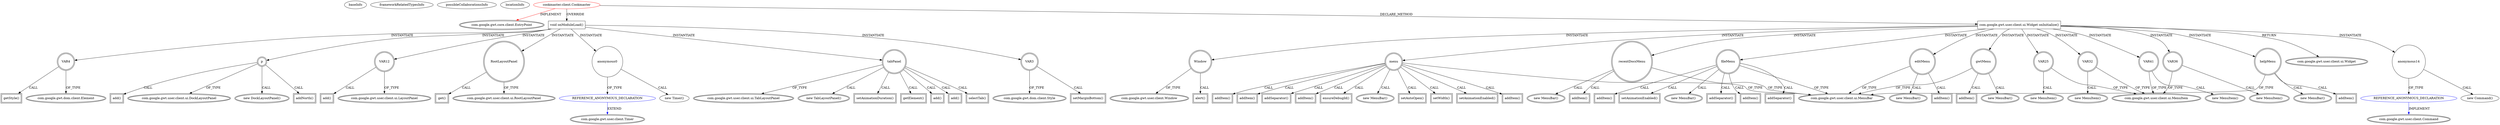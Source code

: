 digraph {
baseInfo[graphId=769,category="extension_graph",isAnonymous=false,possibleRelation=true]
frameworkRelatedTypesInfo[0="com.google.gwt.core.client.EntryPoint"]
possibleCollaborationsInfo[0="769~CLIENT_METHOD_DECLARATION-INSTANTIATION-~com.google.gwt.core.client.EntryPoint ~com.google.gwt.user.client.Command ~false~true",1="769~OVERRIDING_METHOD_DECLARATION-INSTANTIATION-~com.google.gwt.core.client.EntryPoint ~com.google.gwt.user.client.Timer ~false~true"]
locationInfo[projectName="avida-cookmaster",filePath="/avida-cookmaster/cookmaster-master/src/cookmaster/client/Cookmaster.java",contextSignature="Cookmaster",graphId="769"]
0[label="cookmaster.client.Cookmaster",vertexType="ROOT_CLIENT_CLASS_DECLARATION",isFrameworkType=false,color=red]
1[label="com.google.gwt.core.client.EntryPoint",vertexType="FRAMEWORK_INTERFACE_TYPE",isFrameworkType=true,peripheries=2]
2[label="void onModuleLoad()",vertexType="OVERRIDING_METHOD_DECLARATION",isFrameworkType=false,shape=box]
4[label="anonymous0",vertexType="VARIABLE_EXPRESION",isFrameworkType=false,shape=circle]
5[label="REFERENCE_ANONYMOUS_DECLARATION",vertexType="REFERENCE_ANONYMOUS_DECLARATION",isFrameworkType=false,color=blue]
6[label="com.google.gwt.user.client.Timer",vertexType="FRAMEWORK_CLASS_TYPE",isFrameworkType=true,peripheries=2]
3[label="new Timer()",vertexType="CONSTRUCTOR_CALL",isFrameworkType=false]
8[label="tabPanel",vertexType="VARIABLE_EXPRESION",isFrameworkType=true,peripheries=2,shape=circle]
9[label="com.google.gwt.user.client.ui.TabLayoutPanel",vertexType="FRAMEWORK_CLASS_TYPE",isFrameworkType=true,peripheries=2]
7[label="new TabLayoutPanel()",vertexType="CONSTRUCTOR_CALL",isFrameworkType=true,peripheries=2]
11[label="setAnimationDuration()",vertexType="INSIDE_CALL",isFrameworkType=true,peripheries=2,shape=box]
12[label="VAR3",vertexType="VARIABLE_EXPRESION",isFrameworkType=true,peripheries=2,shape=circle]
14[label="com.google.gwt.dom.client.Style",vertexType="FRAMEWORK_CLASS_TYPE",isFrameworkType=true,peripheries=2]
13[label="setMarginBottom()",vertexType="INSIDE_CALL",isFrameworkType=true,peripheries=2,shape=box]
15[label="VAR4",vertexType="VARIABLE_EXPRESION",isFrameworkType=true,peripheries=2,shape=circle]
17[label="com.google.gwt.dom.client.Element",vertexType="FRAMEWORK_CLASS_TYPE",isFrameworkType=true,peripheries=2]
16[label="getStyle()",vertexType="INSIDE_CALL",isFrameworkType=true,peripheries=2,shape=box]
19[label="getElement()",vertexType="INSIDE_CALL",isFrameworkType=true,peripheries=2,shape=box]
21[label="add()",vertexType="INSIDE_CALL",isFrameworkType=true,peripheries=2,shape=box]
23[label="add()",vertexType="INSIDE_CALL",isFrameworkType=true,peripheries=2,shape=box]
25[label="selectTab()",vertexType="INSIDE_CALL",isFrameworkType=true,peripheries=2,shape=box]
27[label="p",vertexType="VARIABLE_EXPRESION",isFrameworkType=true,peripheries=2,shape=circle]
28[label="com.google.gwt.user.client.ui.DockLayoutPanel",vertexType="FRAMEWORK_CLASS_TYPE",isFrameworkType=true,peripheries=2]
26[label="new DockLayoutPanel()",vertexType="CONSTRUCTOR_CALL",isFrameworkType=true,peripheries=2]
30[label="addNorth()",vertexType="INSIDE_CALL",isFrameworkType=true,peripheries=2,shape=box]
32[label="add()",vertexType="INSIDE_CALL",isFrameworkType=true,peripheries=2,shape=box]
33[label="VAR12",vertexType="VARIABLE_EXPRESION",isFrameworkType=true,peripheries=2,shape=circle]
35[label="com.google.gwt.user.client.ui.LayoutPanel",vertexType="FRAMEWORK_CLASS_TYPE",isFrameworkType=true,peripheries=2]
34[label="add()",vertexType="INSIDE_CALL",isFrameworkType=true,peripheries=2,shape=box]
36[label="RootLayoutPanel",vertexType="VARIABLE_EXPRESION",isFrameworkType=true,peripheries=2,shape=circle]
38[label="com.google.gwt.user.client.ui.RootLayoutPanel",vertexType="FRAMEWORK_CLASS_TYPE",isFrameworkType=true,peripheries=2]
37[label="get()",vertexType="INSIDE_CALL",isFrameworkType=true,peripheries=2,shape=box]
40[label="com.google.gwt.user.client.ui.Widget onInitialize()",vertexType="CLIENT_METHOD_DECLARATION",isFrameworkType=false,shape=box]
41[label="com.google.gwt.user.client.ui.Widget",vertexType="FRAMEWORK_CLASS_TYPE",isFrameworkType=true,peripheries=2]
43[label="anonymous14",vertexType="VARIABLE_EXPRESION",isFrameworkType=false,shape=circle]
44[label="REFERENCE_ANONYMOUS_DECLARATION",vertexType="REFERENCE_ANONYMOUS_DECLARATION",isFrameworkType=false,color=blue]
45[label="com.google.gwt.user.client.Command",vertexType="FRAMEWORK_INTERFACE_TYPE",isFrameworkType=true,peripheries=2]
42[label="new Command()",vertexType="CONSTRUCTOR_CALL",isFrameworkType=false]
46[label="Window",vertexType="VARIABLE_EXPRESION",isFrameworkType=true,peripheries=2,shape=circle]
48[label="com.google.gwt.user.client.Window",vertexType="FRAMEWORK_CLASS_TYPE",isFrameworkType=true,peripheries=2]
47[label="alert()",vertexType="INSIDE_CALL",isFrameworkType=true,peripheries=2,shape=box]
50[label="menu",vertexType="VARIABLE_EXPRESION",isFrameworkType=true,peripheries=2,shape=circle]
51[label="com.google.gwt.user.client.ui.MenuBar",vertexType="FRAMEWORK_CLASS_TYPE",isFrameworkType=true,peripheries=2]
49[label="new MenuBar()",vertexType="CONSTRUCTOR_CALL",isFrameworkType=true,peripheries=2]
53[label="setAutoOpen()",vertexType="INSIDE_CALL",isFrameworkType=true,peripheries=2,shape=box]
55[label="setWidth()",vertexType="INSIDE_CALL",isFrameworkType=true,peripheries=2,shape=box]
57[label="setAnimationEnabled()",vertexType="INSIDE_CALL",isFrameworkType=true,peripheries=2,shape=box]
59[label="recentDocsMenu",vertexType="VARIABLE_EXPRESION",isFrameworkType=true,peripheries=2,shape=circle]
58[label="new MenuBar()",vertexType="CONSTRUCTOR_CALL",isFrameworkType=true,peripheries=2]
62[label="addItem()",vertexType="INSIDE_CALL",isFrameworkType=true,peripheries=2,shape=box]
64[label="fileMenu",vertexType="VARIABLE_EXPRESION",isFrameworkType=true,peripheries=2,shape=circle]
63[label="new MenuBar()",vertexType="CONSTRUCTOR_CALL",isFrameworkType=true,peripheries=2]
67[label="setAnimationEnabled()",vertexType="INSIDE_CALL",isFrameworkType=true,peripheries=2,shape=box]
69[label="addItem()",vertexType="INSIDE_CALL",isFrameworkType=true,peripheries=2,shape=box]
71[label="VAR25",vertexType="VARIABLE_EXPRESION",isFrameworkType=true,peripheries=2,shape=circle]
72[label="com.google.gwt.user.client.ui.MenuItem",vertexType="FRAMEWORK_CLASS_TYPE",isFrameworkType=true,peripheries=2]
70[label="new MenuItem()",vertexType="CONSTRUCTOR_CALL",isFrameworkType=true,peripheries=2]
74[label="addSeparator()",vertexType="INSIDE_CALL",isFrameworkType=true,peripheries=2,shape=box]
76[label="addItem()",vertexType="INSIDE_CALL",isFrameworkType=true,peripheries=2,shape=box]
78[label="addSeparator()",vertexType="INSIDE_CALL",isFrameworkType=true,peripheries=2,shape=box]
80[label="addItem()",vertexType="INSIDE_CALL",isFrameworkType=true,peripheries=2,shape=box]
82[label="editMenu",vertexType="VARIABLE_EXPRESION",isFrameworkType=true,peripheries=2,shape=circle]
81[label="new MenuBar()",vertexType="CONSTRUCTOR_CALL",isFrameworkType=true,peripheries=2]
85[label="addItem()",vertexType="INSIDE_CALL",isFrameworkType=true,peripheries=2,shape=box]
87[label="VAR32",vertexType="VARIABLE_EXPRESION",isFrameworkType=true,peripheries=2,shape=circle]
86[label="new MenuItem()",vertexType="CONSTRUCTOR_CALL",isFrameworkType=true,peripheries=2]
90[label="addItem()",vertexType="INSIDE_CALL",isFrameworkType=true,peripheries=2,shape=box]
92[label="gwtMenu",vertexType="VARIABLE_EXPRESION",isFrameworkType=true,peripheries=2,shape=circle]
91[label="new MenuBar()",vertexType="CONSTRUCTOR_CALL",isFrameworkType=true,peripheries=2]
95[label="addItem()",vertexType="INSIDE_CALL",isFrameworkType=true,peripheries=2,shape=box]
97[label="VAR36",vertexType="VARIABLE_EXPRESION",isFrameworkType=true,peripheries=2,shape=circle]
96[label="new MenuItem()",vertexType="CONSTRUCTOR_CALL",isFrameworkType=true,peripheries=2]
100[label="addItem()",vertexType="INSIDE_CALL",isFrameworkType=true,peripheries=2,shape=box]
102[label="helpMenu",vertexType="VARIABLE_EXPRESION",isFrameworkType=true,peripheries=2,shape=circle]
101[label="new MenuBar()",vertexType="CONSTRUCTOR_CALL",isFrameworkType=true,peripheries=2]
105[label="addSeparator()",vertexType="INSIDE_CALL",isFrameworkType=true,peripheries=2,shape=box]
107[label="addItem()",vertexType="INSIDE_CALL",isFrameworkType=true,peripheries=2,shape=box]
109[label="VAR41",vertexType="VARIABLE_EXPRESION",isFrameworkType=true,peripheries=2,shape=circle]
108[label="new MenuItem()",vertexType="CONSTRUCTOR_CALL",isFrameworkType=true,peripheries=2]
112[label="addItem()",vertexType="INSIDE_CALL",isFrameworkType=true,peripheries=2,shape=box]
114[label="ensureDebugId()",vertexType="INSIDE_CALL",isFrameworkType=true,peripheries=2,shape=box]
0->1[label="IMPLEMENT",color=red]
0->2[label="OVERRIDE"]
2->4[label="INSTANTIATE"]
5->6[label="EXTEND",color=blue]
4->5[label="OF_TYPE"]
4->3[label="CALL"]
2->8[label="INSTANTIATE"]
8->9[label="OF_TYPE"]
8->7[label="CALL"]
8->11[label="CALL"]
2->12[label="INSTANTIATE"]
12->14[label="OF_TYPE"]
12->13[label="CALL"]
2->15[label="INSTANTIATE"]
15->17[label="OF_TYPE"]
15->16[label="CALL"]
8->19[label="CALL"]
8->21[label="CALL"]
8->23[label="CALL"]
8->25[label="CALL"]
2->27[label="INSTANTIATE"]
27->28[label="OF_TYPE"]
27->26[label="CALL"]
27->30[label="CALL"]
27->32[label="CALL"]
2->33[label="INSTANTIATE"]
33->35[label="OF_TYPE"]
33->34[label="CALL"]
2->36[label="INSTANTIATE"]
36->38[label="OF_TYPE"]
36->37[label="CALL"]
0->40[label="DECLARE_METHOD"]
40->41[label="RETURN"]
40->43[label="INSTANTIATE"]
44->45[label="IMPLEMENT",color=blue]
43->44[label="OF_TYPE"]
43->42[label="CALL"]
40->46[label="INSTANTIATE"]
46->48[label="OF_TYPE"]
46->47[label="CALL"]
40->50[label="INSTANTIATE"]
50->51[label="OF_TYPE"]
50->49[label="CALL"]
50->53[label="CALL"]
50->55[label="CALL"]
50->57[label="CALL"]
40->59[label="INSTANTIATE"]
59->51[label="OF_TYPE"]
59->58[label="CALL"]
59->62[label="CALL"]
40->64[label="INSTANTIATE"]
64->51[label="OF_TYPE"]
64->63[label="CALL"]
64->67[label="CALL"]
50->69[label="CALL"]
40->71[label="INSTANTIATE"]
71->72[label="OF_TYPE"]
71->70[label="CALL"]
64->74[label="CALL"]
64->76[label="CALL"]
64->78[label="CALL"]
64->80[label="CALL"]
40->82[label="INSTANTIATE"]
82->51[label="OF_TYPE"]
82->81[label="CALL"]
50->85[label="CALL"]
40->87[label="INSTANTIATE"]
87->72[label="OF_TYPE"]
87->86[label="CALL"]
82->90[label="CALL"]
40->92[label="INSTANTIATE"]
92->51[label="OF_TYPE"]
92->91[label="CALL"]
50->95[label="CALL"]
40->97[label="INSTANTIATE"]
97->72[label="OF_TYPE"]
97->96[label="CALL"]
92->100[label="CALL"]
40->102[label="INSTANTIATE"]
102->51[label="OF_TYPE"]
102->101[label="CALL"]
50->105[label="CALL"]
50->107[label="CALL"]
40->109[label="INSTANTIATE"]
109->72[label="OF_TYPE"]
109->108[label="CALL"]
102->112[label="CALL"]
50->114[label="CALL"]
}
